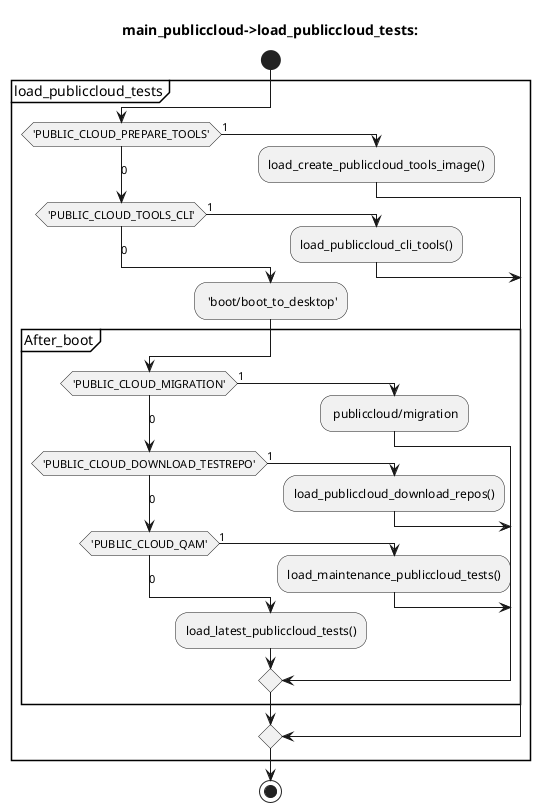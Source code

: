 @startuml

title main_publiccloud->load_publiccloud_tests:
' ========
' Description:
'  UML metalanguage of test code in:
'  https://github.com/os-autoinst/os-autoinst-distri-opensuse/blob/master/lib/main_publiccloud.pm
'    sub load_publiccloud_tests

' Author: Maurizio Dati - mdati@suse.com
' =========

!pragma useVerticalIf on

start

group load_publiccloud_tests

    if ('PUBLIC_CLOUD_PREPARE_TOOLS') then (1)
        :load_create_publiccloud_tools_image();
        
    (0) elseif ('PUBLIC_CLOUD_TOOLS_CLI') then (1)
        :load_publiccloud_cli_tools();

    else (0)
        : 'boot/boot_to_desktop';
        
group After_boot

        if  ('PUBLIC_CLOUD_MIGRATION') then (1)
            : publiccloud/migration;
        (0) elseif ('PUBLIC_CLOUD_DOWNLOAD_TESTREPO') then (1)
            :load_publiccloud_download_repos();
        (0) elseif ('PUBLIC_CLOUD_QAM') then (1)
            :load_maintenance_publiccloud_tests();
        else (0) 
            :load_latest_publiccloud_tests();
        endif
end group

    endif

end group

stop
